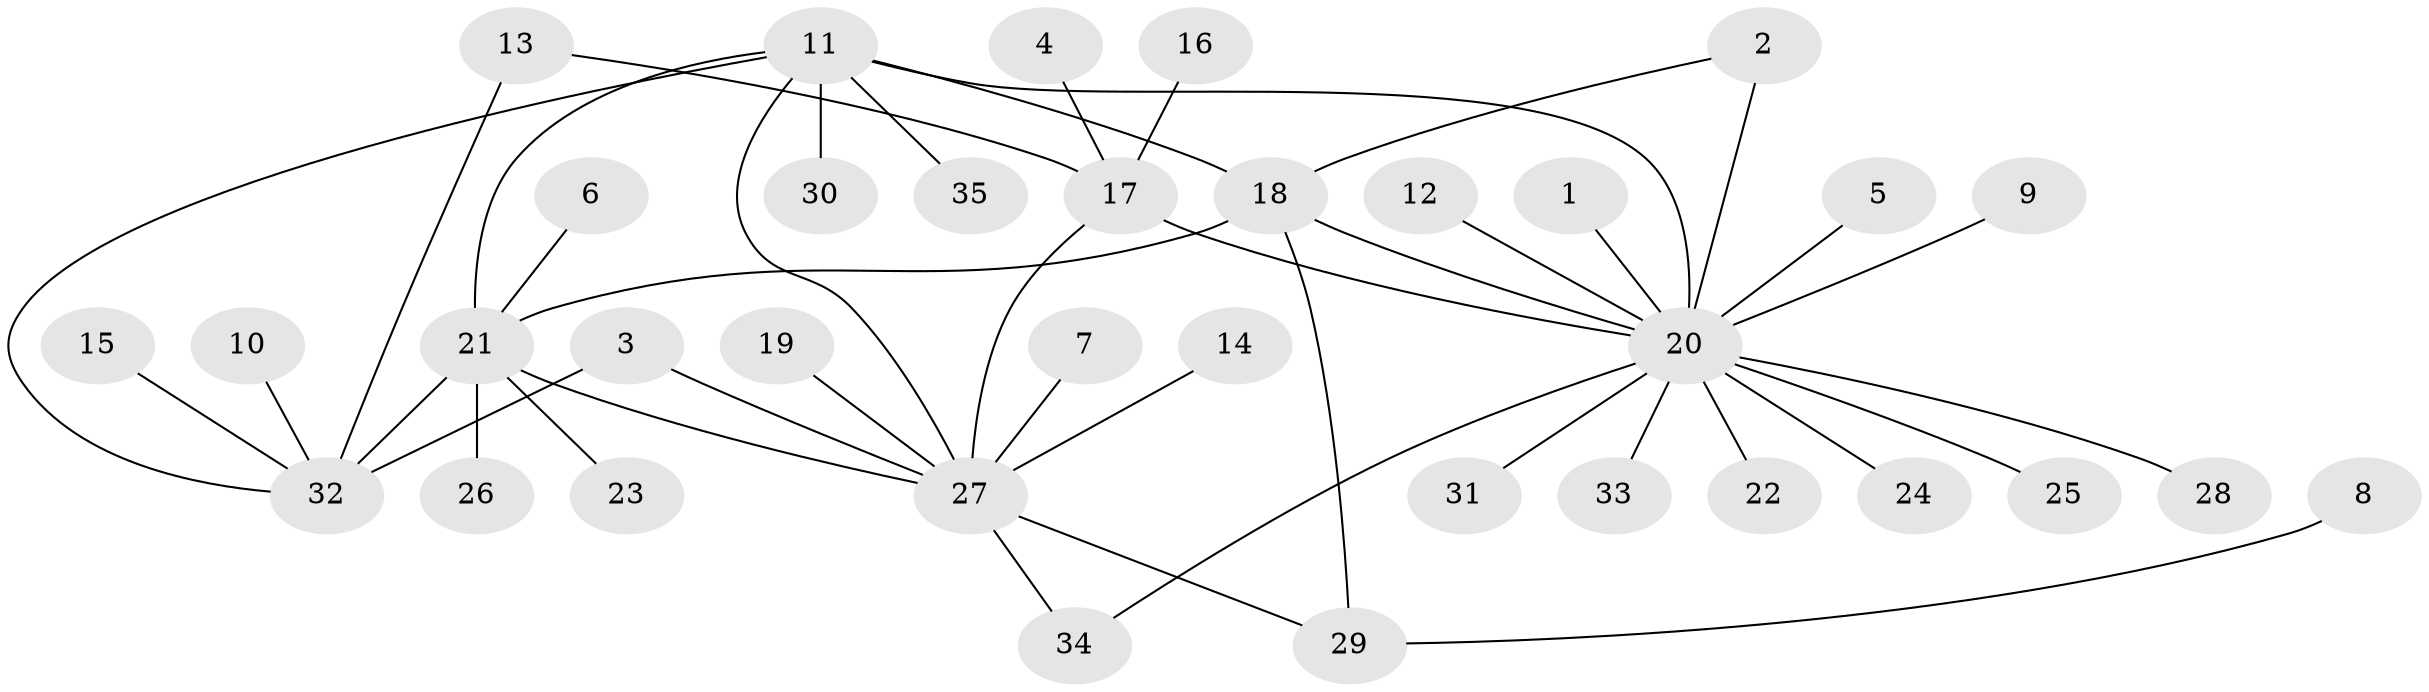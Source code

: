 // original degree distribution, {5: 0.028985507246376812, 8: 0.028985507246376812, 4: 0.07246376811594203, 7: 0.028985507246376812, 14: 0.028985507246376812, 2: 0.2318840579710145, 9: 0.014492753623188406, 3: 0.014492753623188406, 1: 0.5507246376811594}
// Generated by graph-tools (version 1.1) at 2025/26/03/09/25 03:26:43]
// undirected, 35 vertices, 44 edges
graph export_dot {
graph [start="1"]
  node [color=gray90,style=filled];
  1;
  2;
  3;
  4;
  5;
  6;
  7;
  8;
  9;
  10;
  11;
  12;
  13;
  14;
  15;
  16;
  17;
  18;
  19;
  20;
  21;
  22;
  23;
  24;
  25;
  26;
  27;
  28;
  29;
  30;
  31;
  32;
  33;
  34;
  35;
  1 -- 20 [weight=1.0];
  2 -- 18 [weight=1.0];
  2 -- 20 [weight=2.0];
  3 -- 27 [weight=1.0];
  3 -- 32 [weight=1.0];
  4 -- 17 [weight=1.0];
  5 -- 20 [weight=1.0];
  6 -- 21 [weight=1.0];
  7 -- 27 [weight=1.0];
  8 -- 29 [weight=1.0];
  9 -- 20 [weight=1.0];
  10 -- 32 [weight=1.0];
  11 -- 18 [weight=1.0];
  11 -- 20 [weight=2.0];
  11 -- 21 [weight=2.0];
  11 -- 27 [weight=1.0];
  11 -- 30 [weight=1.0];
  11 -- 32 [weight=1.0];
  11 -- 35 [weight=1.0];
  12 -- 20 [weight=1.0];
  13 -- 17 [weight=1.0];
  13 -- 32 [weight=1.0];
  14 -- 27 [weight=1.0];
  15 -- 32 [weight=1.0];
  16 -- 17 [weight=1.0];
  17 -- 20 [weight=1.0];
  17 -- 27 [weight=2.0];
  18 -- 20 [weight=2.0];
  18 -- 21 [weight=1.0];
  18 -- 29 [weight=1.0];
  19 -- 27 [weight=1.0];
  20 -- 22 [weight=1.0];
  20 -- 24 [weight=1.0];
  20 -- 25 [weight=1.0];
  20 -- 28 [weight=1.0];
  20 -- 31 [weight=1.0];
  20 -- 33 [weight=1.0];
  20 -- 34 [weight=1.0];
  21 -- 23 [weight=1.0];
  21 -- 26 [weight=1.0];
  21 -- 27 [weight=2.0];
  21 -- 32 [weight=2.0];
  27 -- 29 [weight=1.0];
  27 -- 34 [weight=1.0];
}
